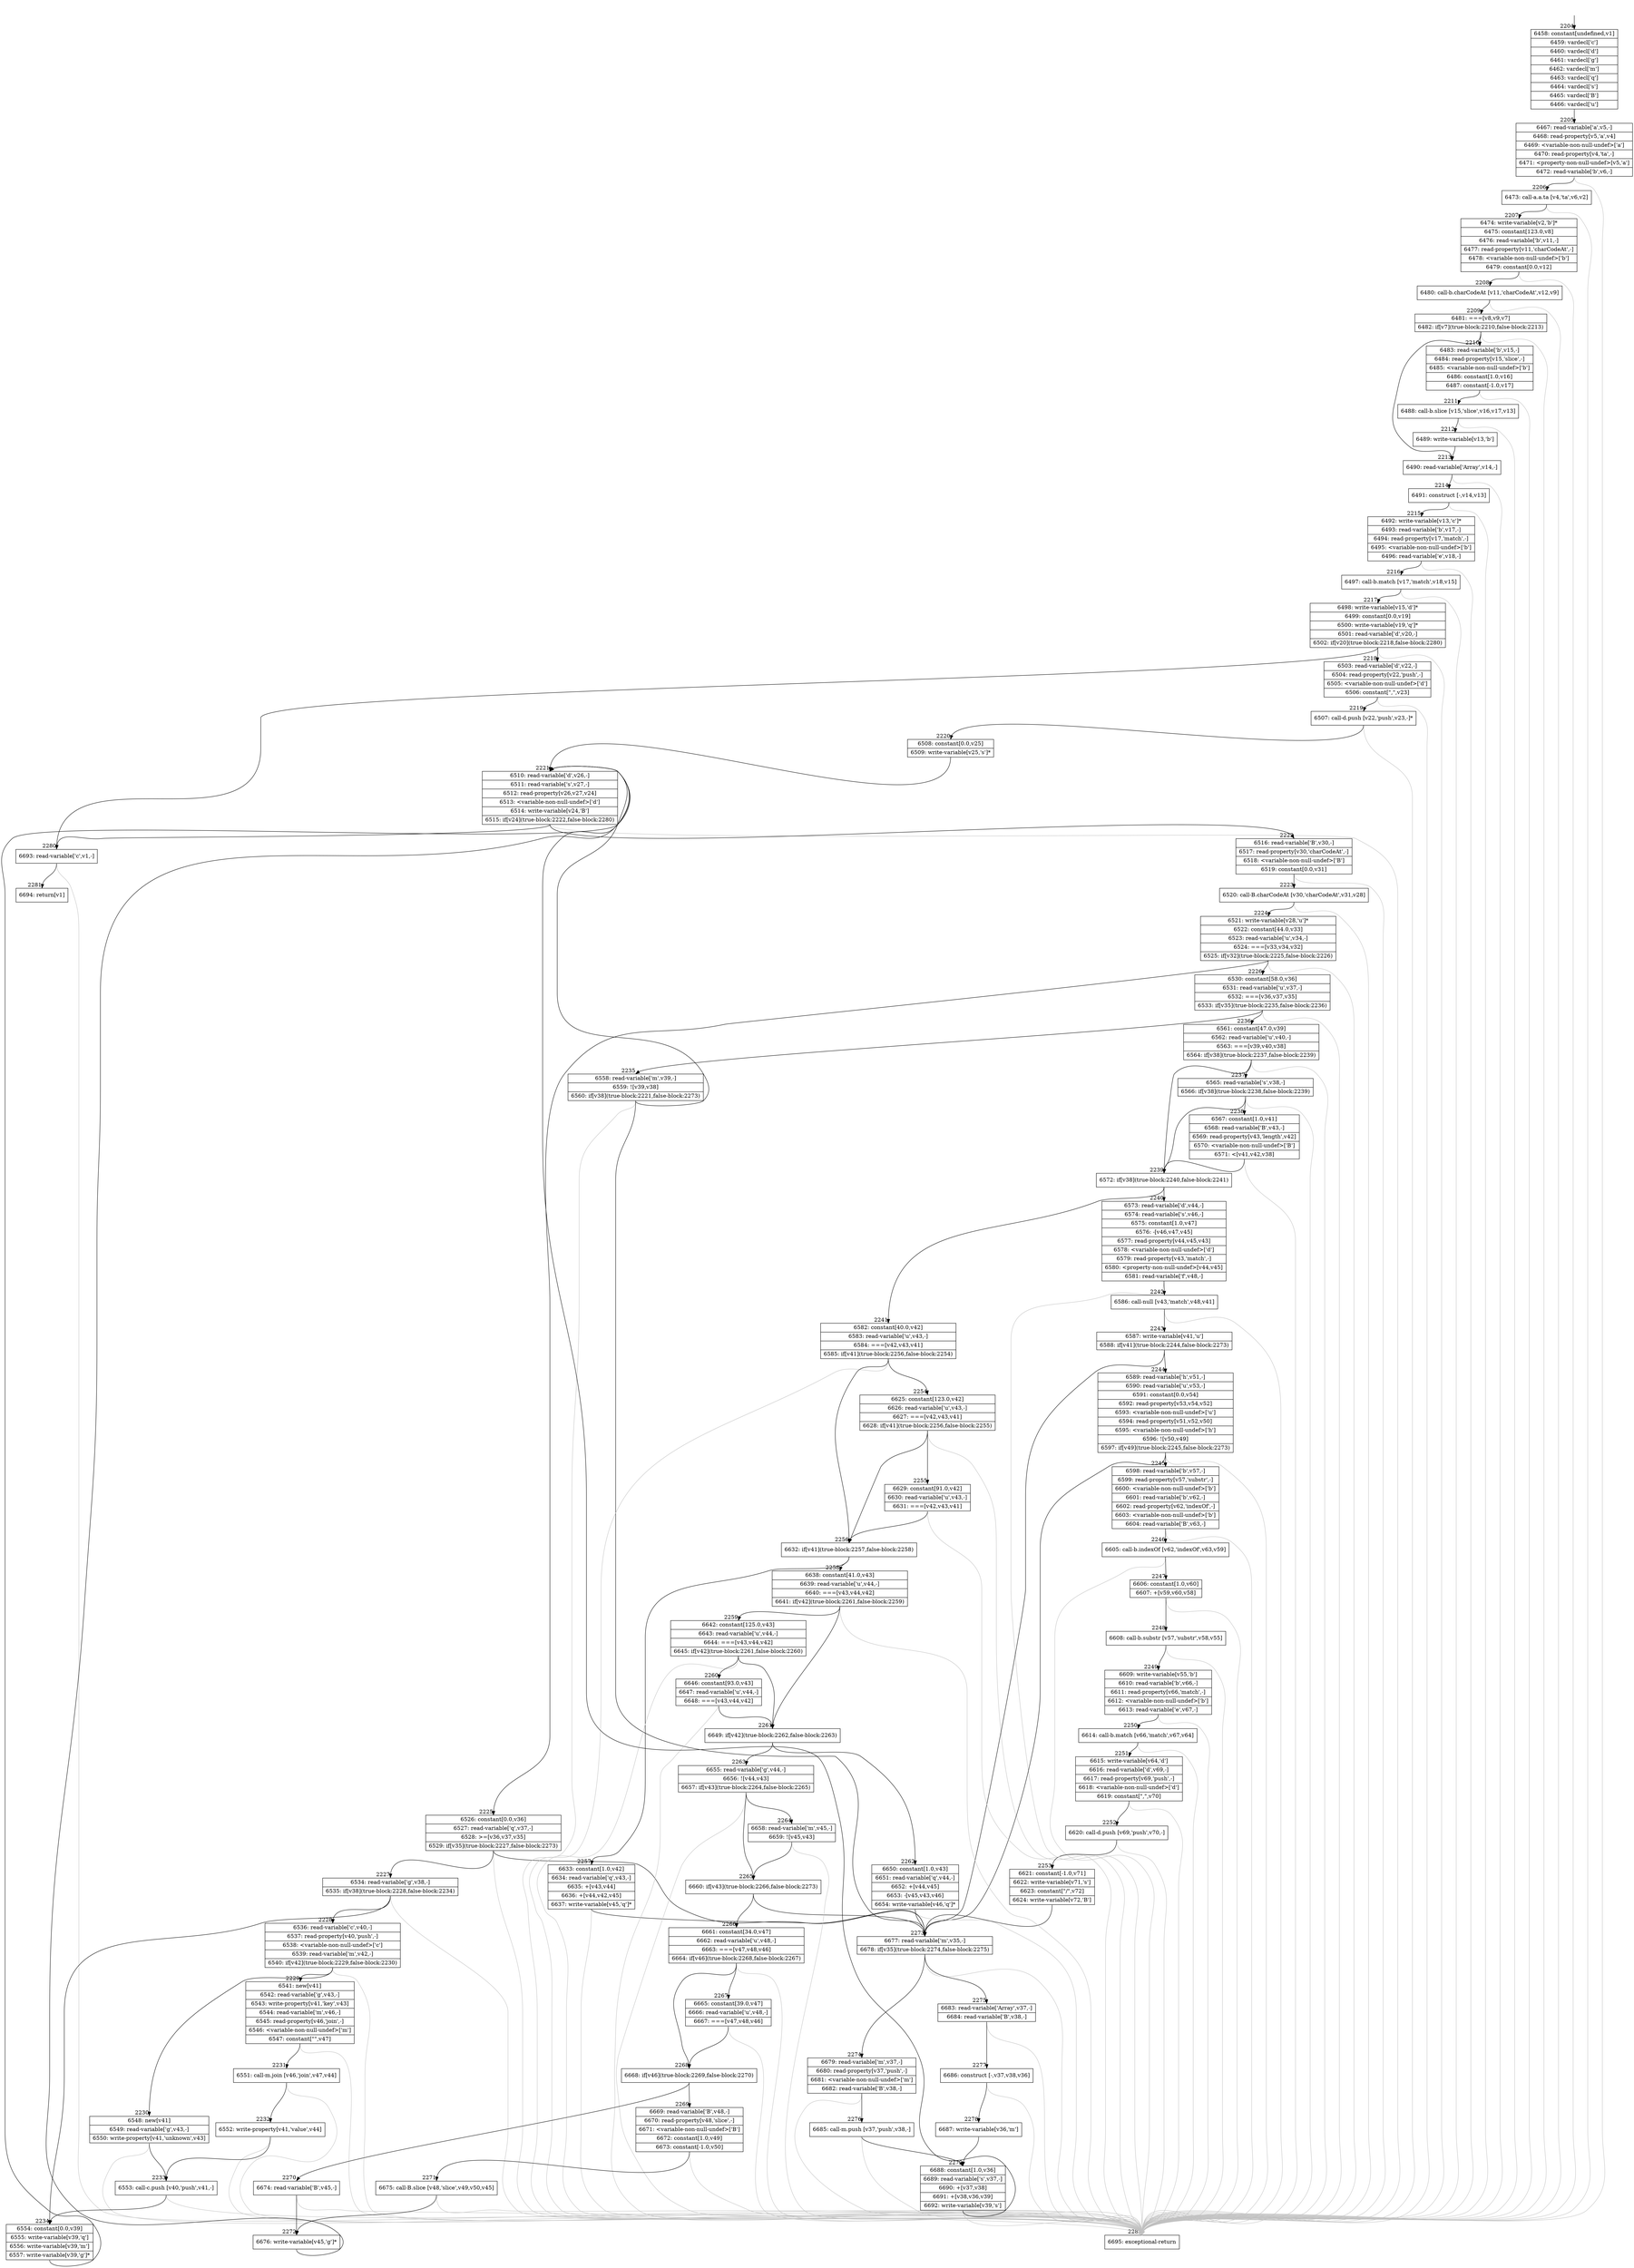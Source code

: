 digraph {
rankdir="TD"
BB_entry187[shape=none,label=""];
BB_entry187 -> BB2204 [tailport=s, headport=n, headlabel="    2204"]
BB2204 [shape=record label="{6458: constant[undefined,v1]|6459: vardecl['c']|6460: vardecl['d']|6461: vardecl['g']|6462: vardecl['m']|6463: vardecl['q']|6464: vardecl['s']|6465: vardecl['B']|6466: vardecl['u']}" ] 
BB2204 -> BB2205 [tailport=s, headport=n, headlabel="      2205"]
BB2205 [shape=record label="{6467: read-variable['a',v5,-]|6468: read-property[v5,'a',v4]|6469: \<variable-non-null-undef\>['a']|6470: read-property[v4,'ta',-]|6471: \<property-non-null-undef\>[v5,'a']|6472: read-variable['b',v6,-]}" ] 
BB2205 -> BB2206 [tailport=s, headport=n, headlabel="      2206"]
BB2205 -> BB2282 [tailport=s, headport=n, color=gray, headlabel="      2282"]
BB2206 [shape=record label="{6473: call-a.a.ta [v4,'ta',v6,v2]}" ] 
BB2206 -> BB2207 [tailport=s, headport=n, headlabel="      2207"]
BB2206 -> BB2282 [tailport=s, headport=n, color=gray]
BB2207 [shape=record label="{6474: write-variable[v2,'b']*|6475: constant[123.0,v8]|6476: read-variable['b',v11,-]|6477: read-property[v11,'charCodeAt',-]|6478: \<variable-non-null-undef\>['b']|6479: constant[0.0,v12]}" ] 
BB2207 -> BB2208 [tailport=s, headport=n, headlabel="      2208"]
BB2207 -> BB2282 [tailport=s, headport=n, color=gray]
BB2208 [shape=record label="{6480: call-b.charCodeAt [v11,'charCodeAt',v12,v9]}" ] 
BB2208 -> BB2209 [tailport=s, headport=n, headlabel="      2209"]
BB2208 -> BB2282 [tailport=s, headport=n, color=gray]
BB2209 [shape=record label="{6481: ===[v8,v9,v7]|6482: if[v7](true-block:2210,false-block:2213)}" ] 
BB2209 -> BB2213 [tailport=s, headport=n, headlabel="      2213"]
BB2209 -> BB2210 [tailport=s, headport=n, headlabel="      2210"]
BB2209 -> BB2282 [tailport=s, headport=n, color=gray]
BB2210 [shape=record label="{6483: read-variable['b',v15,-]|6484: read-property[v15,'slice',-]|6485: \<variable-non-null-undef\>['b']|6486: constant[1.0,v16]|6487: constant[-1.0,v17]}" ] 
BB2210 -> BB2211 [tailport=s, headport=n, headlabel="      2211"]
BB2210 -> BB2282 [tailport=s, headport=n, color=gray]
BB2211 [shape=record label="{6488: call-b.slice [v15,'slice',v16,v17,v13]}" ] 
BB2211 -> BB2212 [tailport=s, headport=n, headlabel="      2212"]
BB2211 -> BB2282 [tailport=s, headport=n, color=gray]
BB2212 [shape=record label="{6489: write-variable[v13,'b']}" ] 
BB2212 -> BB2213 [tailport=s, headport=n]
BB2213 [shape=record label="{6490: read-variable['Array',v14,-]}" ] 
BB2213 -> BB2214 [tailport=s, headport=n, headlabel="      2214"]
BB2213 -> BB2282 [tailport=s, headport=n, color=gray]
BB2214 [shape=record label="{6491: construct [-,v14,v13]}" ] 
BB2214 -> BB2215 [tailport=s, headport=n, headlabel="      2215"]
BB2214 -> BB2282 [tailport=s, headport=n, color=gray]
BB2215 [shape=record label="{6492: write-variable[v13,'c']*|6493: read-variable['b',v17,-]|6494: read-property[v17,'match',-]|6495: \<variable-non-null-undef\>['b']|6496: read-variable['e',v18,-]}" ] 
BB2215 -> BB2216 [tailport=s, headport=n, headlabel="      2216"]
BB2215 -> BB2282 [tailport=s, headport=n, color=gray]
BB2216 [shape=record label="{6497: call-b.match [v17,'match',v18,v15]}" ] 
BB2216 -> BB2217 [tailport=s, headport=n, headlabel="      2217"]
BB2216 -> BB2282 [tailport=s, headport=n, color=gray]
BB2217 [shape=record label="{6498: write-variable[v15,'d']*|6499: constant[0.0,v19]|6500: write-variable[v19,'q']*|6501: read-variable['d',v20,-]|6502: if[v20](true-block:2218,false-block:2280)}" ] 
BB2217 -> BB2218 [tailport=s, headport=n, headlabel="      2218"]
BB2217 -> BB2280 [tailport=s, headport=n, headlabel="      2280"]
BB2217 -> BB2282 [tailport=s, headport=n, color=gray]
BB2218 [shape=record label="{6503: read-variable['d',v22,-]|6504: read-property[v22,'push',-]|6505: \<variable-non-null-undef\>['d']|6506: constant[\",\",v23]}" ] 
BB2218 -> BB2219 [tailport=s, headport=n, headlabel="      2219"]
BB2218 -> BB2282 [tailport=s, headport=n, color=gray]
BB2219 [shape=record label="{6507: call-d.push [v22,'push',v23,-]*}" ] 
BB2219 -> BB2220 [tailport=s, headport=n, headlabel="      2220"]
BB2219 -> BB2282 [tailport=s, headport=n, color=gray]
BB2220 [shape=record label="{6508: constant[0.0,v25]|6509: write-variable[v25,'s']*}" ] 
BB2220 -> BB2221 [tailport=s, headport=n, headlabel="      2221"]
BB2221 [shape=record label="{6510: read-variable['d',v26,-]|6511: read-variable['s',v27,-]|6512: read-property[v26,v27,v24]|6513: \<variable-non-null-undef\>['d']|6514: write-variable[v24,'B']|6515: if[v24](true-block:2222,false-block:2280)}" ] 
BB2221 -> BB2222 [tailport=s, headport=n, headlabel="      2222"]
BB2221 -> BB2280 [tailport=s, headport=n]
BB2221 -> BB2282 [tailport=s, headport=n, color=gray]
BB2222 [shape=record label="{6516: read-variable['B',v30,-]|6517: read-property[v30,'charCodeAt',-]|6518: \<variable-non-null-undef\>['B']|6519: constant[0.0,v31]}" ] 
BB2222 -> BB2223 [tailport=s, headport=n, headlabel="      2223"]
BB2222 -> BB2282 [tailport=s, headport=n, color=gray]
BB2223 [shape=record label="{6520: call-B.charCodeAt [v30,'charCodeAt',v31,v28]}" ] 
BB2223 -> BB2224 [tailport=s, headport=n, headlabel="      2224"]
BB2223 -> BB2282 [tailport=s, headport=n, color=gray]
BB2224 [shape=record label="{6521: write-variable[v28,'u']*|6522: constant[44.0,v33]|6523: read-variable['u',v34,-]|6524: ===[v33,v34,v32]|6525: if[v32](true-block:2225,false-block:2226)}" ] 
BB2224 -> BB2225 [tailport=s, headport=n, headlabel="      2225"]
BB2224 -> BB2226 [tailport=s, headport=n, headlabel="      2226"]
BB2224 -> BB2282 [tailport=s, headport=n, color=gray]
BB2225 [shape=record label="{6526: constant[0.0,v36]|6527: read-variable['q',v37,-]|6528: \>=[v36,v37,v35]|6529: if[v35](true-block:2227,false-block:2273)}" ] 
BB2225 -> BB2227 [tailport=s, headport=n, headlabel="      2227"]
BB2225 -> BB2273 [tailport=s, headport=n, headlabel="      2273"]
BB2225 -> BB2282 [tailport=s, headport=n, color=gray]
BB2226 [shape=record label="{6530: constant[58.0,v36]|6531: read-variable['u',v37,-]|6532: ===[v36,v37,v35]|6533: if[v35](true-block:2235,false-block:2236)}" ] 
BB2226 -> BB2235 [tailport=s, headport=n, headlabel="      2235"]
BB2226 -> BB2236 [tailport=s, headport=n, headlabel="      2236"]
BB2226 -> BB2282 [tailport=s, headport=n, color=gray]
BB2227 [shape=record label="{6534: read-variable['g',v38,-]|6535: if[v38](true-block:2228,false-block:2234)}" ] 
BB2227 -> BB2234 [tailport=s, headport=n, headlabel="      2234"]
BB2227 -> BB2228 [tailport=s, headport=n, headlabel="      2228"]
BB2227 -> BB2282 [tailport=s, headport=n, color=gray]
BB2228 [shape=record label="{6536: read-variable['c',v40,-]|6537: read-property[v40,'push',-]|6538: \<variable-non-null-undef\>['c']|6539: read-variable['m',v42,-]|6540: if[v42](true-block:2229,false-block:2230)}" ] 
BB2228 -> BB2229 [tailport=s, headport=n, headlabel="      2229"]
BB2228 -> BB2230 [tailport=s, headport=n, headlabel="      2230"]
BB2228 -> BB2282 [tailport=s, headport=n, color=gray]
BB2229 [shape=record label="{6541: new[v41]|6542: read-variable['g',v43,-]|6543: write-property[v41,'key',v43]|6544: read-variable['m',v46,-]|6545: read-property[v46,'join',-]|6546: \<variable-non-null-undef\>['m']|6547: constant[\"\",v47]}" ] 
BB2229 -> BB2231 [tailport=s, headport=n, headlabel="      2231"]
BB2229 -> BB2282 [tailport=s, headport=n, color=gray]
BB2230 [shape=record label="{6548: new[v41]|6549: read-variable['g',v43,-]|6550: write-property[v41,'unknown',v43]}" ] 
BB2230 -> BB2233 [tailport=s, headport=n, headlabel="      2233"]
BB2230 -> BB2282 [tailport=s, headport=n, color=gray]
BB2231 [shape=record label="{6551: call-m.join [v46,'join',v47,v44]}" ] 
BB2231 -> BB2232 [tailport=s, headport=n, headlabel="      2232"]
BB2231 -> BB2282 [tailport=s, headport=n, color=gray]
BB2232 [shape=record label="{6552: write-property[v41,'value',v44]}" ] 
BB2232 -> BB2233 [tailport=s, headport=n]
BB2232 -> BB2282 [tailport=s, headport=n, color=gray]
BB2233 [shape=record label="{6553: call-c.push [v40,'push',v41,-]}" ] 
BB2233 -> BB2234 [tailport=s, headport=n]
BB2233 -> BB2282 [tailport=s, headport=n, color=gray]
BB2234 [shape=record label="{6554: constant[0.0,v39]|6555: write-variable[v39,'q']|6556: write-variable[v39,'m']|6557: write-variable[v39,'g']*}" ] 
BB2234 -> BB2221 [tailport=s, headport=n]
BB2235 [shape=record label="{6558: read-variable['m',v39,-]|6559: ![v39,v38]|6560: if[v38](true-block:2221,false-block:2273)}" ] 
BB2235 -> BB2221 [tailport=s, headport=n]
BB2235 -> BB2273 [tailport=s, headport=n]
BB2235 -> BB2282 [tailport=s, headport=n, color=gray]
BB2236 [shape=record label="{6561: constant[47.0,v39]|6562: read-variable['u',v40,-]|6563: ===[v39,v40,v38]|6564: if[v38](true-block:2237,false-block:2239)}" ] 
BB2236 -> BB2239 [tailport=s, headport=n, headlabel="      2239"]
BB2236 -> BB2237 [tailport=s, headport=n, headlabel="      2237"]
BB2236 -> BB2282 [tailport=s, headport=n, color=gray]
BB2237 [shape=record label="{6565: read-variable['s',v38,-]|6566: if[v38](true-block:2238,false-block:2239)}" ] 
BB2237 -> BB2239 [tailport=s, headport=n]
BB2237 -> BB2238 [tailport=s, headport=n, headlabel="      2238"]
BB2237 -> BB2282 [tailport=s, headport=n, color=gray]
BB2238 [shape=record label="{6567: constant[1.0,v41]|6568: read-variable['B',v43,-]|6569: read-property[v43,'length',v42]|6570: \<variable-non-null-undef\>['B']|6571: \<[v41,v42,v38]}" ] 
BB2238 -> BB2239 [tailport=s, headport=n]
BB2238 -> BB2282 [tailport=s, headport=n, color=gray]
BB2239 [shape=record label="{6572: if[v38](true-block:2240,false-block:2241)}" ] 
BB2239 -> BB2240 [tailport=s, headport=n, headlabel="      2240"]
BB2239 -> BB2241 [tailport=s, headport=n, headlabel="      2241"]
BB2240 [shape=record label="{6573: read-variable['d',v44,-]|6574: read-variable['s',v46,-]|6575: constant[1.0,v47]|6576: -[v46,v47,v45]|6577: read-property[v44,v45,v43]|6578: \<variable-non-null-undef\>['d']|6579: read-property[v43,'match',-]|6580: \<property-non-null-undef\>[v44,v45]|6581: read-variable['f',v48,-]}" ] 
BB2240 -> BB2242 [tailport=s, headport=n, headlabel="      2242"]
BB2240 -> BB2282 [tailport=s, headport=n, color=gray]
BB2241 [shape=record label="{6582: constant[40.0,v42]|6583: read-variable['u',v43,-]|6584: ===[v42,v43,v41]|6585: if[v41](true-block:2256,false-block:2254)}" ] 
BB2241 -> BB2256 [tailport=s, headport=n, headlabel="      2256"]
BB2241 -> BB2254 [tailport=s, headport=n, headlabel="      2254"]
BB2241 -> BB2282 [tailport=s, headport=n, color=gray]
BB2242 [shape=record label="{6586: call-null [v43,'match',v48,v41]}" ] 
BB2242 -> BB2243 [tailport=s, headport=n, headlabel="      2243"]
BB2242 -> BB2282 [tailport=s, headport=n, color=gray]
BB2243 [shape=record label="{6587: write-variable[v41,'u']|6588: if[v41](true-block:2244,false-block:2273)}" ] 
BB2243 -> BB2273 [tailport=s, headport=n]
BB2243 -> BB2244 [tailport=s, headport=n, headlabel="      2244"]
BB2244 [shape=record label="{6589: read-variable['h',v51,-]|6590: read-variable['u',v53,-]|6591: constant[0.0,v54]|6592: read-property[v53,v54,v52]|6593: \<variable-non-null-undef\>['u']|6594: read-property[v51,v52,v50]|6595: \<variable-non-null-undef\>['h']|6596: ![v50,v49]|6597: if[v49](true-block:2245,false-block:2273)}" ] 
BB2244 -> BB2273 [tailport=s, headport=n]
BB2244 -> BB2245 [tailport=s, headport=n, headlabel="      2245"]
BB2244 -> BB2282 [tailport=s, headport=n, color=gray]
BB2245 [shape=record label="{6598: read-variable['b',v57,-]|6599: read-property[v57,'substr',-]|6600: \<variable-non-null-undef\>['b']|6601: read-variable['b',v62,-]|6602: read-property[v62,'indexOf',-]|6603: \<variable-non-null-undef\>['b']|6604: read-variable['B',v63,-]}" ] 
BB2245 -> BB2246 [tailport=s, headport=n, headlabel="      2246"]
BB2245 -> BB2282 [tailport=s, headport=n, color=gray]
BB2246 [shape=record label="{6605: call-b.indexOf [v62,'indexOf',v63,v59]}" ] 
BB2246 -> BB2247 [tailport=s, headport=n, headlabel="      2247"]
BB2246 -> BB2282 [tailport=s, headport=n, color=gray]
BB2247 [shape=record label="{6606: constant[1.0,v60]|6607: +[v59,v60,v58]}" ] 
BB2247 -> BB2248 [tailport=s, headport=n, headlabel="      2248"]
BB2247 -> BB2282 [tailport=s, headport=n, color=gray]
BB2248 [shape=record label="{6608: call-b.substr [v57,'substr',v58,v55]}" ] 
BB2248 -> BB2249 [tailport=s, headport=n, headlabel="      2249"]
BB2248 -> BB2282 [tailport=s, headport=n, color=gray]
BB2249 [shape=record label="{6609: write-variable[v55,'b']|6610: read-variable['b',v66,-]|6611: read-property[v66,'match',-]|6612: \<variable-non-null-undef\>['b']|6613: read-variable['e',v67,-]}" ] 
BB2249 -> BB2250 [tailport=s, headport=n, headlabel="      2250"]
BB2249 -> BB2282 [tailport=s, headport=n, color=gray]
BB2250 [shape=record label="{6614: call-b.match [v66,'match',v67,v64]}" ] 
BB2250 -> BB2251 [tailport=s, headport=n, headlabel="      2251"]
BB2250 -> BB2282 [tailport=s, headport=n, color=gray]
BB2251 [shape=record label="{6615: write-variable[v64,'d']|6616: read-variable['d',v69,-]|6617: read-property[v69,'push',-]|6618: \<variable-non-null-undef\>['d']|6619: constant[\",\",v70]}" ] 
BB2251 -> BB2252 [tailport=s, headport=n, headlabel="      2252"]
BB2251 -> BB2282 [tailport=s, headport=n, color=gray]
BB2252 [shape=record label="{6620: call-d.push [v69,'push',v70,-]}" ] 
BB2252 -> BB2253 [tailport=s, headport=n, headlabel="      2253"]
BB2252 -> BB2282 [tailport=s, headport=n, color=gray]
BB2253 [shape=record label="{6621: constant[-1.0,v71]|6622: write-variable[v71,'s']|6623: constant[\"/\",v72]|6624: write-variable[v72,'B']}" ] 
BB2253 -> BB2273 [tailport=s, headport=n]
BB2254 [shape=record label="{6625: constant[123.0,v42]|6626: read-variable['u',v43,-]|6627: ===[v42,v43,v41]|6628: if[v41](true-block:2256,false-block:2255)}" ] 
BB2254 -> BB2256 [tailport=s, headport=n]
BB2254 -> BB2255 [tailport=s, headport=n, headlabel="      2255"]
BB2254 -> BB2282 [tailport=s, headport=n, color=gray]
BB2255 [shape=record label="{6629: constant[91.0,v42]|6630: read-variable['u',v43,-]|6631: ===[v42,v43,v41]}" ] 
BB2255 -> BB2256 [tailport=s, headport=n]
BB2255 -> BB2282 [tailport=s, headport=n, color=gray]
BB2256 [shape=record label="{6632: if[v41](true-block:2257,false-block:2258)}" ] 
BB2256 -> BB2257 [tailport=s, headport=n, headlabel="      2257"]
BB2256 -> BB2258 [tailport=s, headport=n, headlabel="      2258"]
BB2257 [shape=record label="{6633: constant[1.0,v42]|6634: read-variable['q',v43,-]|6635: +[v43,v44]|6636: +[v44,v42,v45]|6637: write-variable[v45,'q']*}" ] 
BB2257 -> BB2273 [tailport=s, headport=n]
BB2257 -> BB2282 [tailport=s, headport=n, color=gray]
BB2258 [shape=record label="{6638: constant[41.0,v43]|6639: read-variable['u',v44,-]|6640: ===[v43,v44,v42]|6641: if[v42](true-block:2261,false-block:2259)}" ] 
BB2258 -> BB2261 [tailport=s, headport=n, headlabel="      2261"]
BB2258 -> BB2259 [tailport=s, headport=n, headlabel="      2259"]
BB2258 -> BB2282 [tailport=s, headport=n, color=gray]
BB2259 [shape=record label="{6642: constant[125.0,v43]|6643: read-variable['u',v44,-]|6644: ===[v43,v44,v42]|6645: if[v42](true-block:2261,false-block:2260)}" ] 
BB2259 -> BB2261 [tailport=s, headport=n]
BB2259 -> BB2260 [tailport=s, headport=n, headlabel="      2260"]
BB2259 -> BB2282 [tailport=s, headport=n, color=gray]
BB2260 [shape=record label="{6646: constant[93.0,v43]|6647: read-variable['u',v44,-]|6648: ===[v43,v44,v42]}" ] 
BB2260 -> BB2261 [tailport=s, headport=n]
BB2260 -> BB2282 [tailport=s, headport=n, color=gray]
BB2261 [shape=record label="{6649: if[v42](true-block:2262,false-block:2263)}" ] 
BB2261 -> BB2262 [tailport=s, headport=n, headlabel="      2262"]
BB2261 -> BB2263 [tailport=s, headport=n, headlabel="      2263"]
BB2262 [shape=record label="{6650: constant[1.0,v43]|6651: read-variable['q',v44,-]|6652: +[v44,v45]|6653: -[v45,v43,v46]|6654: write-variable[v46,'q']*}" ] 
BB2262 -> BB2273 [tailport=s, headport=n]
BB2262 -> BB2282 [tailport=s, headport=n, color=gray]
BB2263 [shape=record label="{6655: read-variable['g',v44,-]|6656: ![v44,v43]|6657: if[v43](true-block:2264,false-block:2265)}" ] 
BB2263 -> BB2265 [tailport=s, headport=n, headlabel="      2265"]
BB2263 -> BB2264 [tailport=s, headport=n, headlabel="      2264"]
BB2263 -> BB2282 [tailport=s, headport=n, color=gray]
BB2264 [shape=record label="{6658: read-variable['m',v45,-]|6659: ![v45,v43]}" ] 
BB2264 -> BB2265 [tailport=s, headport=n]
BB2264 -> BB2282 [tailport=s, headport=n, color=gray]
BB2265 [shape=record label="{6660: if[v43](true-block:2266,false-block:2273)}" ] 
BB2265 -> BB2266 [tailport=s, headport=n, headlabel="      2266"]
BB2265 -> BB2273 [tailport=s, headport=n]
BB2266 [shape=record label="{6661: constant[34.0,v47]|6662: read-variable['u',v48,-]|6663: ===[v47,v48,v46]|6664: if[v46](true-block:2268,false-block:2267)}" ] 
BB2266 -> BB2268 [tailport=s, headport=n, headlabel="      2268"]
BB2266 -> BB2267 [tailport=s, headport=n, headlabel="      2267"]
BB2266 -> BB2282 [tailport=s, headport=n, color=gray]
BB2267 [shape=record label="{6665: constant[39.0,v47]|6666: read-variable['u',v48,-]|6667: ===[v47,v48,v46]}" ] 
BB2267 -> BB2268 [tailport=s, headport=n]
BB2267 -> BB2282 [tailport=s, headport=n, color=gray]
BB2268 [shape=record label="{6668: if[v46](true-block:2269,false-block:2270)}" ] 
BB2268 -> BB2269 [tailport=s, headport=n, headlabel="      2269"]
BB2268 -> BB2270 [tailport=s, headport=n, headlabel="      2270"]
BB2269 [shape=record label="{6669: read-variable['B',v48,-]|6670: read-property[v48,'slice',-]|6671: \<variable-non-null-undef\>['B']|6672: constant[1.0,v49]|6673: constant[-1.0,v50]}" ] 
BB2269 -> BB2271 [tailport=s, headport=n, headlabel="      2271"]
BB2269 -> BB2282 [tailport=s, headport=n, color=gray]
BB2270 [shape=record label="{6674: read-variable['B',v45,-]}" ] 
BB2270 -> BB2272 [tailport=s, headport=n, headlabel="      2272"]
BB2270 -> BB2282 [tailport=s, headport=n, color=gray]
BB2271 [shape=record label="{6675: call-B.slice [v48,'slice',v49,v50,v45]}" ] 
BB2271 -> BB2272 [tailport=s, headport=n]
BB2271 -> BB2282 [tailport=s, headport=n, color=gray]
BB2272 [shape=record label="{6676: write-variable[v45,'g']*}" ] 
BB2272 -> BB2221 [tailport=s, headport=n]
BB2273 [shape=record label="{6677: read-variable['m',v35,-]|6678: if[v35](true-block:2274,false-block:2275)}" ] 
BB2273 -> BB2274 [tailport=s, headport=n, headlabel="      2274"]
BB2273 -> BB2275 [tailport=s, headport=n, headlabel="      2275"]
BB2273 -> BB2282 [tailport=s, headport=n, color=gray]
BB2274 [shape=record label="{6679: read-variable['m',v37,-]|6680: read-property[v37,'push',-]|6681: \<variable-non-null-undef\>['m']|6682: read-variable['B',v38,-]}" ] 
BB2274 -> BB2276 [tailport=s, headport=n, headlabel="      2276"]
BB2274 -> BB2282 [tailport=s, headport=n, color=gray]
BB2275 [shape=record label="{6683: read-variable['Array',v37,-]|6684: read-variable['B',v38,-]}" ] 
BB2275 -> BB2277 [tailport=s, headport=n, headlabel="      2277"]
BB2275 -> BB2282 [tailport=s, headport=n, color=gray]
BB2276 [shape=record label="{6685: call-m.push [v37,'push',v38,-]}" ] 
BB2276 -> BB2279 [tailport=s, headport=n, headlabel="      2279"]
BB2276 -> BB2282 [tailport=s, headport=n, color=gray]
BB2277 [shape=record label="{6686: construct [-,v37,v38,v36]}" ] 
BB2277 -> BB2278 [tailport=s, headport=n, headlabel="      2278"]
BB2277 -> BB2282 [tailport=s, headport=n, color=gray]
BB2278 [shape=record label="{6687: write-variable[v36,'m']}" ] 
BB2278 -> BB2279 [tailport=s, headport=n]
BB2279 [shape=record label="{6688: constant[1.0,v36]|6689: read-variable['s',v37,-]|6690: +[v37,v38]|6691: +[v38,v36,v39]|6692: write-variable[v39,'s']}" ] 
BB2279 -> BB2221 [tailport=s, headport=n]
BB2279 -> BB2282 [tailport=s, headport=n, color=gray]
BB2280 [shape=record label="{6693: read-variable['c',v1,-]}" ] 
BB2280 -> BB2281 [tailport=s, headport=n, headlabel="      2281"]
BB2280 -> BB2282 [tailport=s, headport=n, color=gray]
BB2281 [shape=record label="{6694: return[v1]}" ] 
BB2282 [shape=record label="{6695: exceptional-return}" ] 
}

